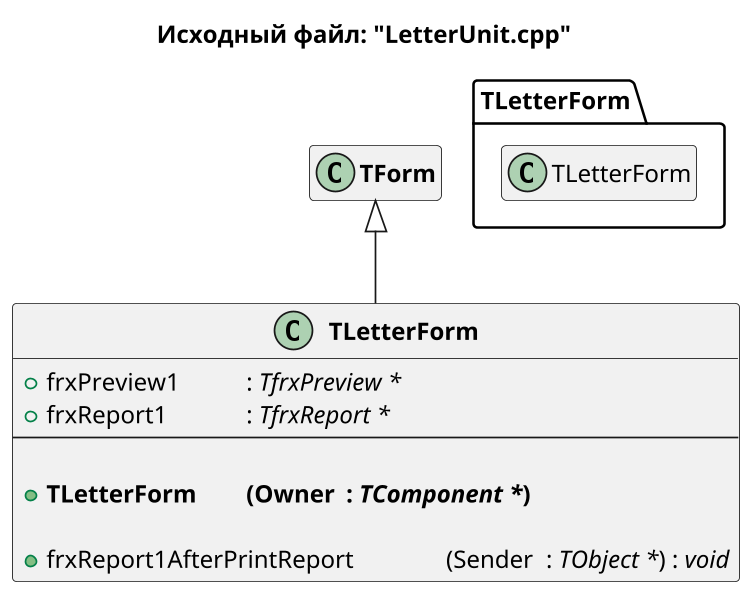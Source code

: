 @startuml LetterUnit.cpp

title Исходный файл: "LetterUnit.cpp"

scale 750 width

"<b>TLetterForm</b>" -up-|> "<b>TForm</b>"

hide "<b>TForm</b>" members

class "<b>TLetterForm</b>"
{
    + frxPreview1 \t\t: <i>TfrxPreview *</i>
    + frxReport1 \t\t: <i>TfrxReport *</i>
    --
    
    + <b>TLetterForm \t(Owner \t: <i>TComponent *</i>)</b>

    + frxReport1AfterPrintReport \t\t(Sender \t: <i>TObject *</i>) : <i>void</i>
}


package TLetterForm <<Folder>>
{
    class TLetterForm
    hide  TLetterForm members
}


' note right of "<b>TLetterForm</b>"::Save_Priv
' сохранение привелегий (сирота, Чаэс, инвалид)
' end note

@enduml